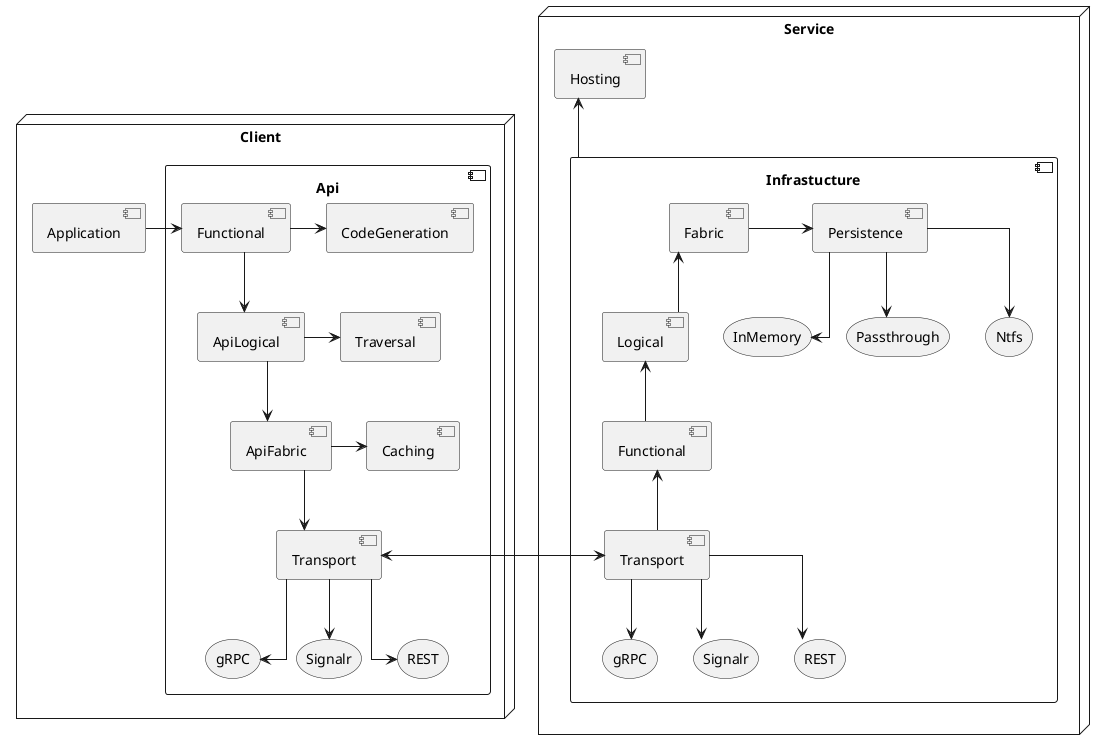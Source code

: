 @startuml
skinparam linetype ortho


node Client {
    component Application {
    }
    component Api {
        component Functional as ApiFunctional {
        }

        component CodeGeneration {
        }

        ApiFunctional -> CodeGeneration

        component ApiLogical {
        }

        component Traversal {
        }

        ApiLogical -> Traversal

        component ApiFabric {
        }

        ApiFabric -> Caching

        component Transport as ApiTransport {
        }

        component Caching {
        }

        storage gRPC as ApiGrpc {
        }
        storage Signalr as ApiSignalR {
        }
        storage REST as ApiRest {
        }

        ApiTransport --> ApiGrpc
        ApiTransport --> ApiSignalR
        ApiTransport --> ApiRest


        ApiFunctional --> ApiLogical
        ApiLogical --> ApiFabric
        ApiFabric --> ApiTransport
    }

    Application -> ApiFunctional
}

node Service {
    component "Infrastucture" as Infrastructure {

        component Transport as InfrastructureTransport {
        }

                storage gRPC as InfrastructureGrpc {
                }
                storage Signalr as InfrastructureSignalR {
                }
                storage REST as InfrastructureRest {
                }

                InfrastructureTransport --> InfrastructureGrpc
                InfrastructureTransport --> InfrastructureSignalR
                InfrastructureTransport --> InfrastructureRest


        component Functional as InfrastructureFunctional {
        }

        InfrastructureFunctional <-- InfrastructureTransport

        component Logical as InfrastructureLogical {
        }

        InfrastructureLogical <-- InfrastructureFunctional

        component Fabric as InfrastructureFabric {
        }

        component Persistence {
        }

        storage Ntfs {
        }
        storage InMemory {
        }
        storage Passthrough {
        }
        InfrastructureFabric -> Persistence
        Persistence --> Ntfs
        Persistence --> InMemory
        Persistence --> Passthrough


        InfrastructureFabric <-- InfrastructureLogical

    '    component Hosting {
    '    }
    '    component Storages
    '    component Spaces
    '    component Accounts
    '    component Roots
    '    component Entries
    '    component Content
    '
    '    Storages -- Spaces
    '    Spaces -- Accounts
    }
    component Hosting {
    }

    Hosting <-- Infrastructure

}


ApiTransport <-> InfrastructureTransport



@enduml
